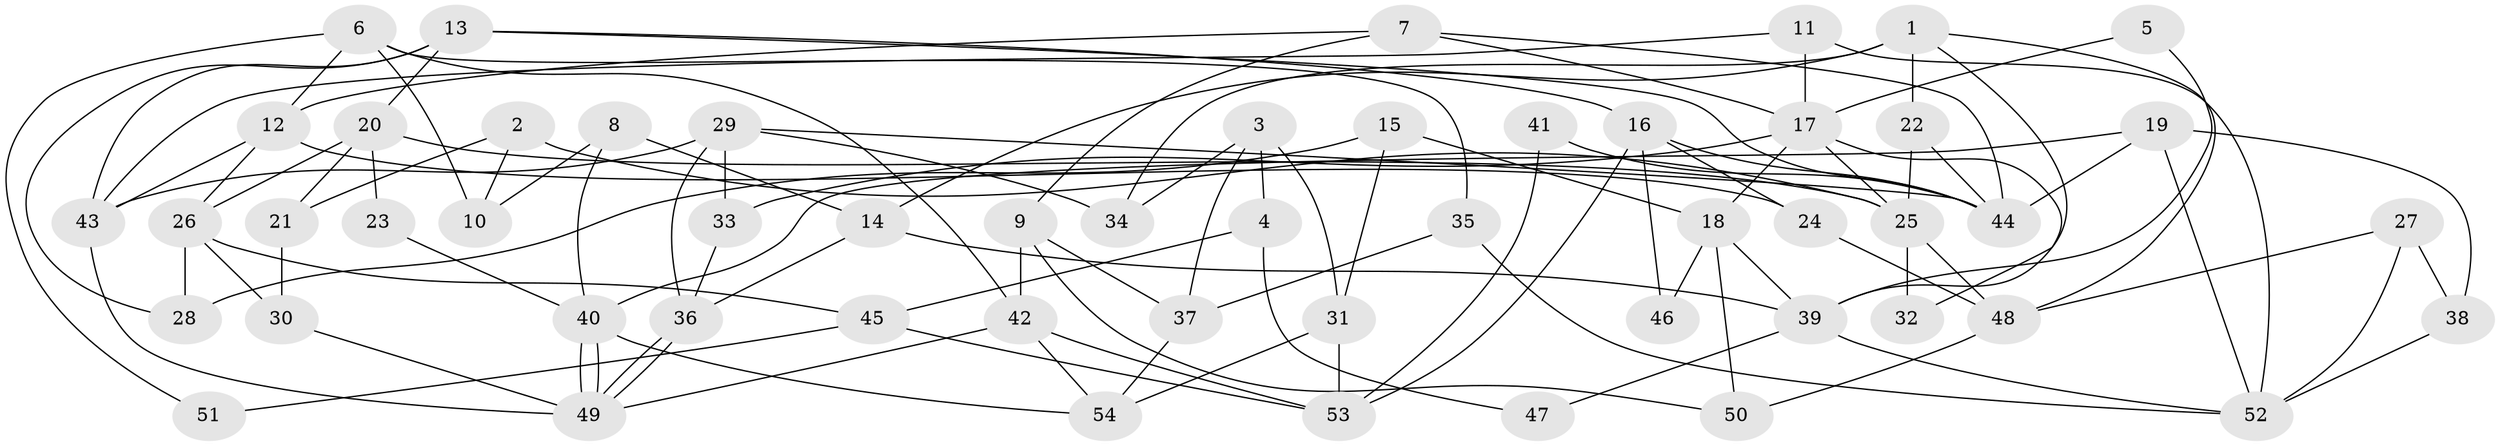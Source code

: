 // coarse degree distribution, {8: 0.08823529411764706, 7: 0.08823529411764706, 5: 0.14705882352941177, 2: 0.20588235294117646, 9: 0.058823529411764705, 6: 0.20588235294117646, 3: 0.17647058823529413, 4: 0.029411764705882353}
// Generated by graph-tools (version 1.1) at 2025/42/03/06/25 10:42:00]
// undirected, 54 vertices, 108 edges
graph export_dot {
graph [start="1"]
  node [color=gray90,style=filled];
  1;
  2;
  3;
  4;
  5;
  6;
  7;
  8;
  9;
  10;
  11;
  12;
  13;
  14;
  15;
  16;
  17;
  18;
  19;
  20;
  21;
  22;
  23;
  24;
  25;
  26;
  27;
  28;
  29;
  30;
  31;
  32;
  33;
  34;
  35;
  36;
  37;
  38;
  39;
  40;
  41;
  42;
  43;
  44;
  45;
  46;
  47;
  48;
  49;
  50;
  51;
  52;
  53;
  54;
  1 -- 39;
  1 -- 48;
  1 -- 14;
  1 -- 22;
  1 -- 34;
  2 -- 25;
  2 -- 10;
  2 -- 21;
  3 -- 34;
  3 -- 31;
  3 -- 4;
  3 -- 37;
  4 -- 45;
  4 -- 47;
  5 -- 17;
  5 -- 39;
  6 -- 35;
  6 -- 42;
  6 -- 10;
  6 -- 12;
  6 -- 51;
  7 -- 12;
  7 -- 44;
  7 -- 9;
  7 -- 17;
  8 -- 14;
  8 -- 40;
  8 -- 10;
  9 -- 42;
  9 -- 37;
  9 -- 50;
  11 -- 43;
  11 -- 17;
  11 -- 52;
  12 -- 43;
  12 -- 24;
  12 -- 26;
  13 -- 43;
  13 -- 16;
  13 -- 20;
  13 -- 28;
  13 -- 44;
  14 -- 36;
  14 -- 39;
  15 -- 28;
  15 -- 18;
  15 -- 31;
  16 -- 53;
  16 -- 44;
  16 -- 24;
  16 -- 46;
  17 -- 25;
  17 -- 18;
  17 -- 32;
  17 -- 33;
  18 -- 39;
  18 -- 46;
  18 -- 50;
  19 -- 52;
  19 -- 44;
  19 -- 38;
  19 -- 40;
  20 -- 21;
  20 -- 23;
  20 -- 25;
  20 -- 26;
  21 -- 30;
  22 -- 25;
  22 -- 44;
  23 -- 40;
  24 -- 48;
  25 -- 48;
  25 -- 32;
  26 -- 28;
  26 -- 30;
  26 -- 45;
  27 -- 38;
  27 -- 48;
  27 -- 52;
  29 -- 44;
  29 -- 33;
  29 -- 34;
  29 -- 36;
  29 -- 43;
  30 -- 49;
  31 -- 54;
  31 -- 53;
  33 -- 36;
  35 -- 37;
  35 -- 52;
  36 -- 49;
  36 -- 49;
  37 -- 54;
  38 -- 52;
  39 -- 52;
  39 -- 47;
  40 -- 49;
  40 -- 49;
  40 -- 54;
  41 -- 44;
  41 -- 53;
  42 -- 49;
  42 -- 54;
  42 -- 53;
  43 -- 49;
  45 -- 53;
  45 -- 51;
  48 -- 50;
}
